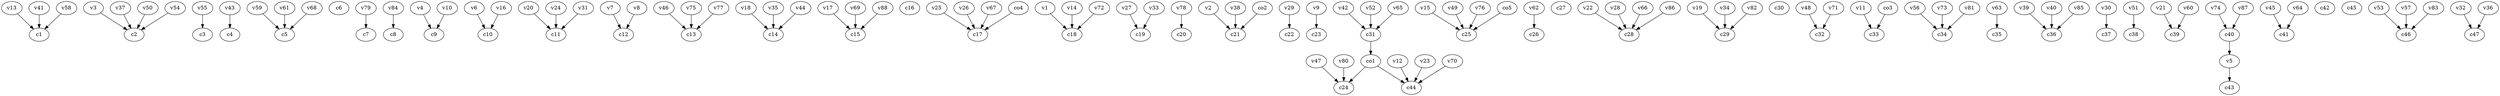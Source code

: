 strict digraph  {
c1;
c2;
c3;
c4;
c5;
c6;
c7;
c8;
c9;
c10;
c11;
c12;
c13;
c14;
c15;
c16;
c17;
c18;
c19;
c20;
c21;
c22;
c23;
c24;
c25;
c26;
c27;
c28;
c29;
c30;
c31;
c32;
c33;
c34;
c35;
c36;
c37;
c38;
c39;
c40;
c41;
c42;
c43;
c44;
c45;
c46;
c47;
v1;
v2;
v3;
v4;
v5;
v6;
v7;
v8;
v9;
v10;
v11;
v12;
v13;
v14;
v15;
v16;
v17;
v18;
v19;
v20;
v21;
v22;
v23;
v24;
v25;
v26;
v27;
v28;
v29;
v30;
v31;
v32;
v33;
v34;
v35;
v36;
v37;
v38;
v39;
v40;
v41;
v42;
v43;
v44;
v45;
v46;
v47;
v48;
v49;
v50;
v51;
v52;
v53;
v54;
v55;
v56;
v57;
v58;
v59;
v60;
v61;
v62;
v63;
v64;
v65;
v66;
v67;
v68;
v69;
v70;
v71;
v72;
v73;
v74;
v75;
v76;
v77;
v78;
v79;
v80;
v81;
v82;
v83;
v84;
v85;
v86;
v87;
v88;
co1;
co2;
co3;
co4;
co5;
c31 -> co1  [weight=1];
c40 -> v5  [weight=1];
v1 -> c18  [weight=1];
v2 -> c21  [weight=1];
v3 -> c2  [weight=1];
v4 -> c9  [weight=1];
v5 -> c43  [weight=1];
v6 -> c10  [weight=1];
v7 -> c12  [weight=1];
v8 -> c12  [weight=1];
v9 -> c23  [weight=1];
v10 -> c9  [weight=1];
v11 -> c33  [weight=1];
v12 -> c44  [weight=1];
v13 -> c1  [weight=1];
v14 -> c18  [weight=1];
v15 -> c25  [weight=1];
v16 -> c10  [weight=1];
v17 -> c15  [weight=1];
v18 -> c14  [weight=1];
v19 -> c29  [weight=1];
v20 -> c11  [weight=1];
v21 -> c39  [weight=1];
v22 -> c28  [weight=1];
v23 -> c44  [weight=1];
v24 -> c11  [weight=1];
v25 -> c17  [weight=1];
v26 -> c17  [weight=1];
v27 -> c19  [weight=1];
v28 -> c28  [weight=1];
v29 -> c22  [weight=1];
v30 -> c37  [weight=1];
v31 -> c11  [weight=1];
v32 -> c47  [weight=1];
v33 -> c19  [weight=1];
v34 -> c29  [weight=1];
v35 -> c14  [weight=1];
v36 -> c47  [weight=1];
v37 -> c2  [weight=1];
v38 -> c21  [weight=1];
v39 -> c36  [weight=1];
v40 -> c36  [weight=1];
v41 -> c1  [weight=1];
v42 -> c31  [weight=1];
v43 -> c4  [weight=1];
v44 -> c14  [weight=1];
v45 -> c41  [weight=1];
v46 -> c13  [weight=1];
v47 -> c24  [weight=1];
v48 -> c32  [weight=1];
v49 -> c25  [weight=1];
v50 -> c2  [weight=1];
v51 -> c38  [weight=1];
v52 -> c31  [weight=1];
v53 -> c46  [weight=1];
v54 -> c2  [weight=1];
v55 -> c3  [weight=1];
v56 -> c34  [weight=1];
v57 -> c46  [weight=1];
v58 -> c1  [weight=1];
v59 -> c5  [weight=1];
v60 -> c39  [weight=1];
v61 -> c5  [weight=1];
v62 -> c26  [weight=1];
v63 -> c35  [weight=1];
v64 -> c41  [weight=1];
v65 -> c31  [weight=1];
v66 -> c28  [weight=1];
v67 -> c17  [weight=1];
v68 -> c5  [weight=1];
v69 -> c15  [weight=1];
v70 -> c44  [weight=1];
v71 -> c32  [weight=1];
v72 -> c18  [weight=1];
v73 -> c34  [weight=1];
v74 -> c40  [weight=1];
v75 -> c13  [weight=1];
v76 -> c25  [weight=1];
v77 -> c13  [weight=1];
v78 -> c20  [weight=1];
v79 -> c7  [weight=1];
v80 -> c24  [weight=1];
v81 -> c34  [weight=1];
v82 -> c29  [weight=1];
v83 -> c46  [weight=1];
v84 -> c8  [weight=1];
v85 -> c36  [weight=1];
v86 -> c28  [weight=1];
v87 -> c40  [weight=1];
v88 -> c15  [weight=1];
co1 -> c44  [weight=1];
co1 -> c24  [weight=1];
co2 -> c21  [weight=1];
co3 -> c33  [weight=1];
co4 -> c17  [weight=1];
co5 -> c25  [weight=1];
}
